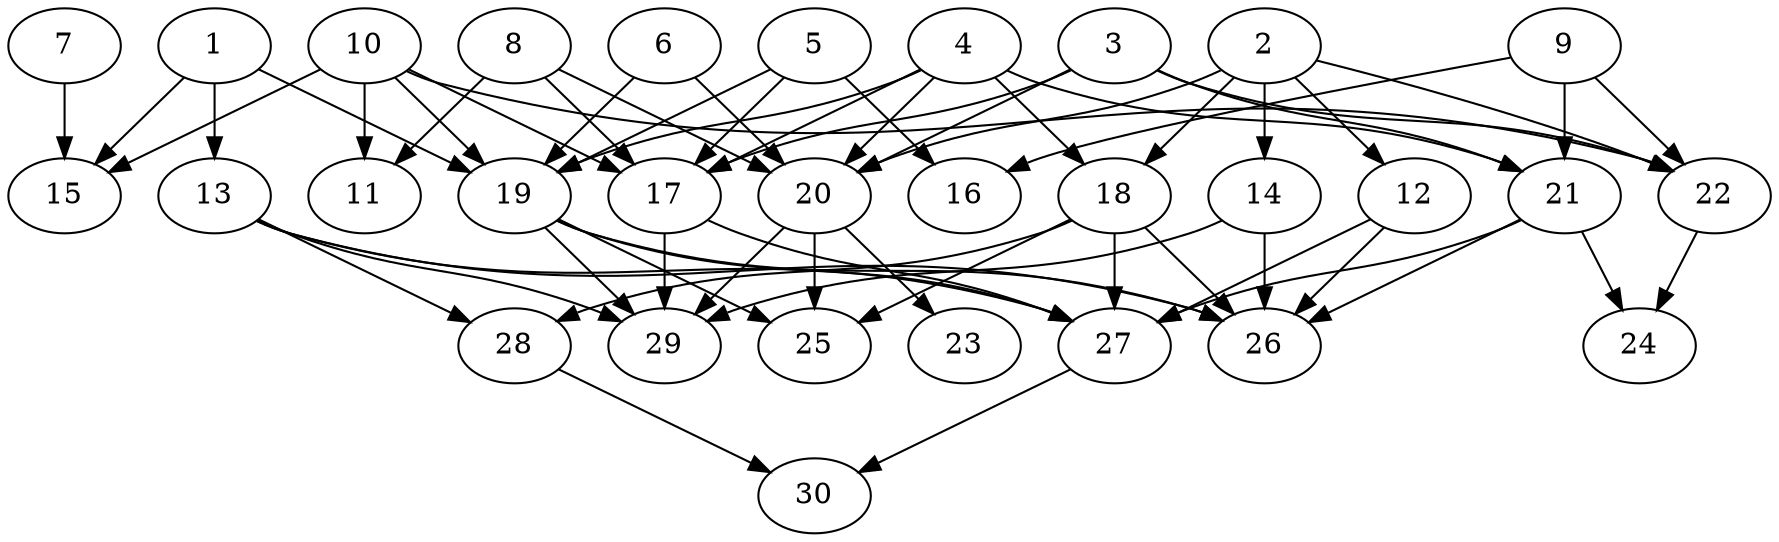 // DAG automatically generated by daggen at Thu Oct  3 14:04:18 2019
// ./daggen --dot -n 30 --ccr 0.3 --fat 0.7 --regular 0.7 --density 0.5 --mindata 5242880 --maxdata 52428800 
digraph G {
  1 [size="61757440", alpha="0.12", expect_size="18527232"] 
  1 -> 13 [size ="18527232"]
  1 -> 15 [size ="18527232"]
  1 -> 19 [size ="18527232"]
  2 [size="17493333", alpha="0.03", expect_size="5248000"] 
  2 -> 12 [size ="5248000"]
  2 -> 14 [size ="5248000"]
  2 -> 18 [size ="5248000"]
  2 -> 20 [size ="5248000"]
  2 -> 22 [size ="5248000"]
  3 [size="37720747", alpha="0.02", expect_size="11316224"] 
  3 -> 17 [size ="11316224"]
  3 -> 20 [size ="11316224"]
  3 -> 21 [size ="11316224"]
  3 -> 22 [size ="11316224"]
  4 [size="106605227", alpha="0.12", expect_size="31981568"] 
  4 -> 17 [size ="31981568"]
  4 -> 18 [size ="31981568"]
  4 -> 19 [size ="31981568"]
  4 -> 20 [size ="31981568"]
  4 -> 21 [size ="31981568"]
  5 [size="43359573", alpha="0.18", expect_size="13007872"] 
  5 -> 16 [size ="13007872"]
  5 -> 17 [size ="13007872"]
  5 -> 19 [size ="13007872"]
  6 [size="35293867", alpha="0.08", expect_size="10588160"] 
  6 -> 19 [size ="10588160"]
  6 -> 20 [size ="10588160"]
  7 [size="28088320", alpha="0.09", expect_size="8426496"] 
  7 -> 15 [size ="8426496"]
  8 [size="57924267", alpha="0.04", expect_size="17377280"] 
  8 -> 11 [size ="17377280"]
  8 -> 17 [size ="17377280"]
  8 -> 20 [size ="17377280"]
  9 [size="39973547", alpha="0.11", expect_size="11992064"] 
  9 -> 16 [size ="11992064"]
  9 -> 21 [size ="11992064"]
  9 -> 22 [size ="11992064"]
  10 [size="133826560", alpha="0.11", expect_size="40147968"] 
  10 -> 11 [size ="40147968"]
  10 -> 15 [size ="40147968"]
  10 -> 17 [size ="40147968"]
  10 -> 19 [size ="40147968"]
  10 -> 22 [size ="40147968"]
  11 [size="167260160", alpha="0.06", expect_size="50178048"] 
  12 [size="106478933", alpha="0.03", expect_size="31943680"] 
  12 -> 26 [size ="31943680"]
  12 -> 27 [size ="31943680"]
  13 [size="127692800", alpha="0.12", expect_size="38307840"] 
  13 -> 26 [size ="38307840"]
  13 -> 27 [size ="38307840"]
  13 -> 28 [size ="38307840"]
  13 -> 29 [size ="38307840"]
  14 [size="142431573", alpha="0.16", expect_size="42729472"] 
  14 -> 26 [size ="42729472"]
  14 -> 29 [size ="42729472"]
  15 [size="79083520", alpha="0.13", expect_size="23725056"] 
  16 [size="64075093", alpha="0.07", expect_size="19222528"] 
  17 [size="126747307", alpha="0.11", expect_size="38024192"] 
  17 -> 27 [size ="38024192"]
  17 -> 29 [size ="38024192"]
  18 [size="41362773", alpha="0.06", expect_size="12408832"] 
  18 -> 25 [size ="12408832"]
  18 -> 26 [size ="12408832"]
  18 -> 27 [size ="12408832"]
  18 -> 28 [size ="12408832"]
  19 [size="74055680", alpha="0.19", expect_size="22216704"] 
  19 -> 25 [size ="22216704"]
  19 -> 26 [size ="22216704"]
  19 -> 27 [size ="22216704"]
  19 -> 29 [size ="22216704"]
  20 [size="161904640", alpha="0.10", expect_size="48571392"] 
  20 -> 23 [size ="48571392"]
  20 -> 25 [size ="48571392"]
  20 -> 29 [size ="48571392"]
  21 [size="93556053", alpha="0.06", expect_size="28066816"] 
  21 -> 24 [size ="28066816"]
  21 -> 26 [size ="28066816"]
  21 -> 27 [size ="28066816"]
  22 [size="143022080", alpha="0.02", expect_size="42906624"] 
  22 -> 24 [size ="42906624"]
  23 [size="168478720", alpha="0.01", expect_size="50543616"] 
  24 [size="109387093", alpha="0.12", expect_size="32816128"] 
  25 [size="79066453", alpha="0.05", expect_size="23719936"] 
  26 [size="22490453", alpha="0.01", expect_size="6747136"] 
  27 [size="79803733", alpha="0.19", expect_size="23941120"] 
  27 -> 30 [size ="23941120"]
  28 [size="162471253", alpha="0.01", expect_size="48741376"] 
  28 -> 30 [size ="48741376"]
  29 [size="53504000", alpha="0.06", expect_size="16051200"] 
  30 [size="43653120", alpha="0.06", expect_size="13095936"] 
}
